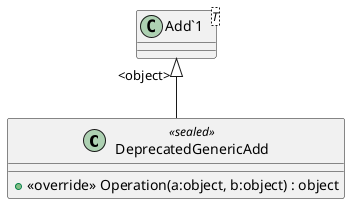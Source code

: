 @startuml
class DeprecatedGenericAdd <<sealed>> {
    + <<override>> Operation(a:object, b:object) : object
}
class "Add`1"<T> {
}
"Add`1" "<object>" <|-- DeprecatedGenericAdd
@enduml
